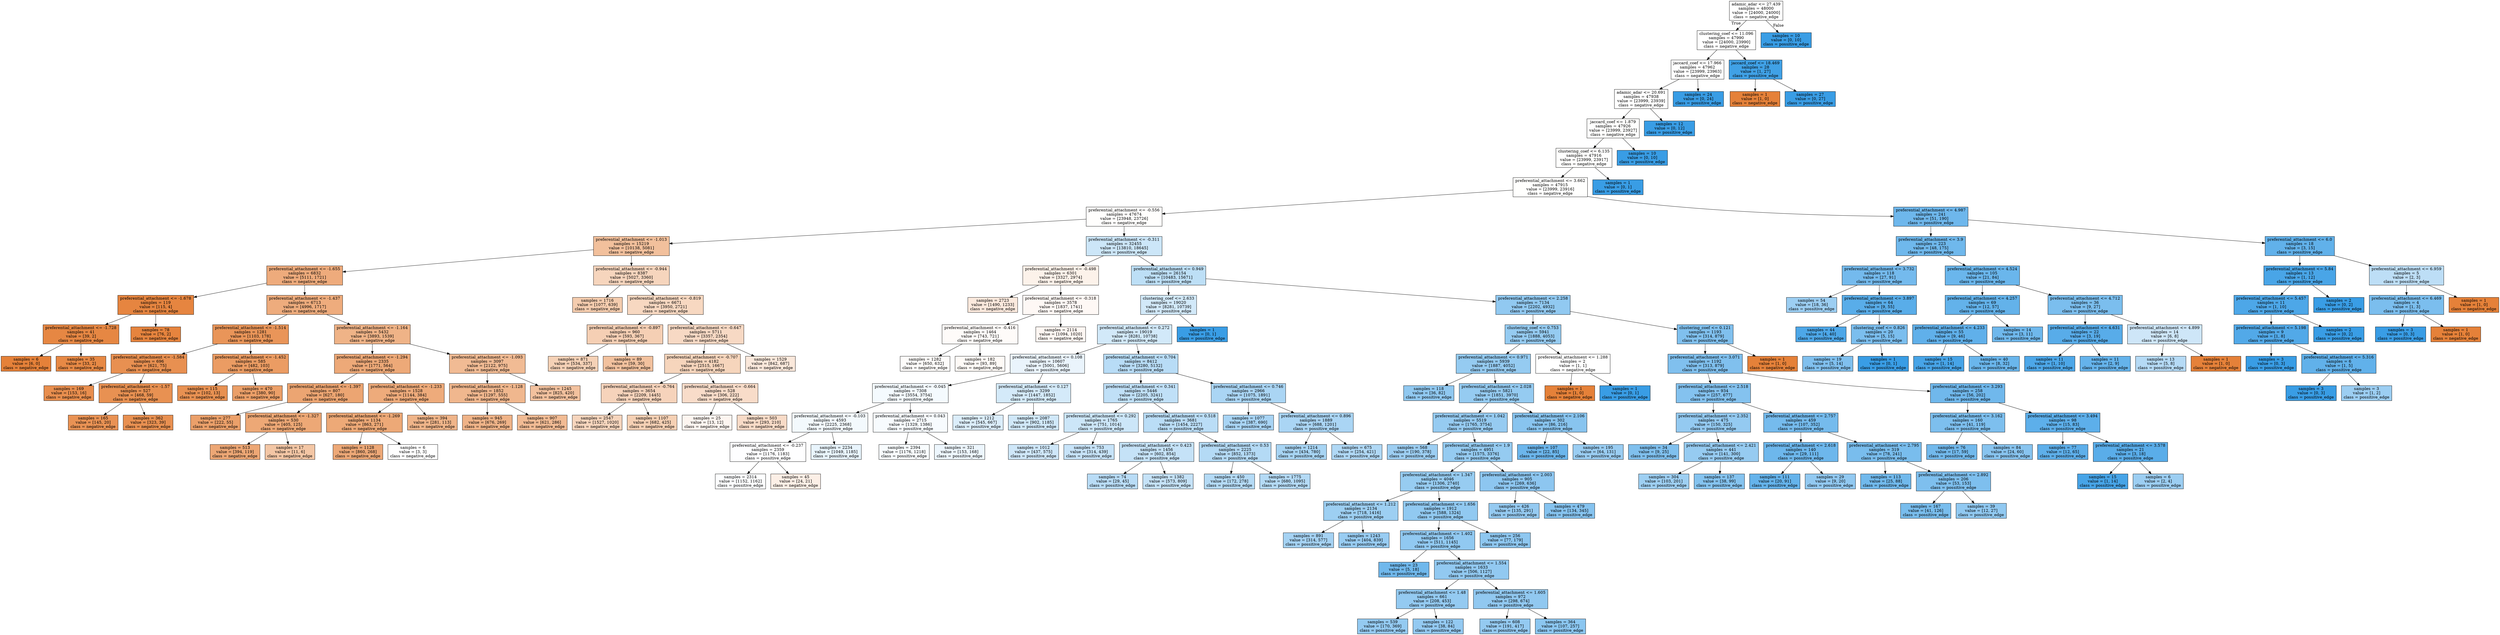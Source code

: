 digraph Tree {
node [shape=box, style="filled", color="black"] ;
0 [label="adamic_adar <= 27.439\nsamples = 48000\nvalue = [24000, 24000]\nclass = negative_edge", fillcolor="#ffffff"] ;
1 [label="clustering_coef <= 11.096\nsamples = 47990\nvalue = [24000, 23990]\nclass = negative_edge", fillcolor="#ffffff"] ;
0 -> 1 [labeldistance=2.5, labelangle=45, headlabel="True"] ;
2 [label="jaccard_coef <= 17.966\nsamples = 47962\nvalue = [23999, 23963]\nclass = negative_edge", fillcolor="#ffffff"] ;
1 -> 2 ;
3 [label="adamic_adar <= 20.691\nsamples = 47938\nvalue = [23999, 23939]\nclass = negative_edge", fillcolor="#ffffff"] ;
2 -> 3 ;
4 [label="jaccard_coef <= 1.879\nsamples = 47926\nvalue = [23999, 23927]\nclass = negative_edge", fillcolor="#fffffe"] ;
3 -> 4 ;
5 [label="clustering_coef <= 6.135\nsamples = 47916\nvalue = [23999, 23917]\nclass = negative_edge", fillcolor="#fffffe"] ;
4 -> 5 ;
6 [label="preferential_attachment <= 3.662\nsamples = 47915\nvalue = [23999, 23916]\nclass = negative_edge", fillcolor="#fffffe"] ;
5 -> 6 ;
7 [label="preferential_attachment <= -0.556\nsamples = 47674\nvalue = [23948, 23726]\nclass = negative_edge", fillcolor="#fffefd"] ;
6 -> 7 ;
8 [label="preferential_attachment <= -1.013\nsamples = 15219\nvalue = [10138, 5081]\nclass = negative_edge", fillcolor="#f2c09c"] ;
7 -> 8 ;
9 [label="preferential_attachment <= -1.655\nsamples = 6832\nvalue = [5111, 1721]\nclass = negative_edge", fillcolor="#eeab7c"] ;
8 -> 9 ;
10 [label="preferential_attachment <= -1.678\nsamples = 119\nvalue = [115, 4]\nclass = negative_edge", fillcolor="#e68540"] ;
9 -> 10 ;
11 [label="preferential_attachment <= -1.728\nsamples = 41\nvalue = [39, 2]\nclass = negative_edge", fillcolor="#e68743"] ;
10 -> 11 ;
12 [label="samples = 6\nvalue = [6, 0]\nclass = negative_edge", fillcolor="#e58139"] ;
11 -> 12 ;
13 [label="samples = 35\nvalue = [33, 2]\nclass = negative_edge", fillcolor="#e78945"] ;
11 -> 13 ;
14 [label="samples = 78\nvalue = [76, 2]\nclass = negative_edge", fillcolor="#e6843e"] ;
10 -> 14 ;
15 [label="preferential_attachment <= -1.437\nsamples = 6713\nvalue = [4996, 1717]\nclass = negative_edge", fillcolor="#eeac7d"] ;
9 -> 15 ;
16 [label="preferential_attachment <= -1.514\nsamples = 1281\nvalue = [1103, 178]\nclass = negative_edge", fillcolor="#e99559"] ;
15 -> 16 ;
17 [label="preferential_attachment <= -1.584\nsamples = 696\nvalue = [621, 75]\nclass = negative_edge", fillcolor="#e89051"] ;
16 -> 17 ;
18 [label="samples = 169\nvalue = [153, 16]\nclass = negative_edge", fillcolor="#e88e4e"] ;
17 -> 18 ;
19 [label="preferential_attachment <= -1.57\nsamples = 527\nvalue = [468, 59]\nclass = negative_edge", fillcolor="#e89152"] ;
17 -> 19 ;
20 [label="samples = 165\nvalue = [145, 20]\nclass = negative_edge", fillcolor="#e99254"] ;
19 -> 20 ;
21 [label="samples = 362\nvalue = [323, 39]\nclass = negative_edge", fillcolor="#e89051"] ;
19 -> 21 ;
22 [label="preferential_attachment <= -1.452\nsamples = 585\nvalue = [482, 103]\nclass = negative_edge", fillcolor="#eb9c63"] ;
16 -> 22 ;
23 [label="samples = 115\nvalue = [102, 13]\nclass = negative_edge", fillcolor="#e89152"] ;
22 -> 23 ;
24 [label="samples = 470\nvalue = [380, 90]\nclass = negative_edge", fillcolor="#eb9f68"] ;
22 -> 24 ;
25 [label="preferential_attachment <= -1.164\nsamples = 5432\nvalue = [3893, 1539]\nclass = negative_edge", fillcolor="#efb387"] ;
15 -> 25 ;
26 [label="preferential_attachment <= -1.294\nsamples = 2335\nvalue = [1771, 564]\nclass = negative_edge", fillcolor="#eda978"] ;
25 -> 26 ;
27 [label="preferential_attachment <= -1.397\nsamples = 807\nvalue = [627, 180]\nclass = negative_edge", fillcolor="#eca572"] ;
26 -> 27 ;
28 [label="samples = 277\nvalue = [222, 55]\nclass = negative_edge", fillcolor="#eba06a"] ;
27 -> 28 ;
29 [label="preferential_attachment <= -1.327\nsamples = 530\nvalue = [405, 125]\nclass = negative_edge", fillcolor="#eda876"] ;
27 -> 29 ;
30 [label="samples = 513\nvalue = [394, 119]\nclass = negative_edge", fillcolor="#eda775"] ;
29 -> 30 ;
31 [label="samples = 17\nvalue = [11, 6]\nclass = negative_edge", fillcolor="#f3c6a5"] ;
29 -> 31 ;
32 [label="preferential_attachment <= -1.233\nsamples = 1528\nvalue = [1144, 384]\nclass = negative_edge", fillcolor="#eeab7b"] ;
26 -> 32 ;
33 [label="preferential_attachment <= -1.269\nsamples = 1134\nvalue = [863, 271]\nclass = negative_edge", fillcolor="#eda977"] ;
32 -> 33 ;
34 [label="samples = 1128\nvalue = [860, 268]\nclass = negative_edge", fillcolor="#eda877"] ;
33 -> 34 ;
35 [label="samples = 6\nvalue = [3, 3]\nclass = negative_edge", fillcolor="#ffffff"] ;
33 -> 35 ;
36 [label="samples = 394\nvalue = [281, 113]\nclass = negative_edge", fillcolor="#efb489"] ;
32 -> 36 ;
37 [label="preferential_attachment <= -1.093\nsamples = 3097\nvalue = [2122, 975]\nclass = negative_edge", fillcolor="#f1bb94"] ;
25 -> 37 ;
38 [label="preferential_attachment <= -1.128\nsamples = 1852\nvalue = [1297, 555]\nclass = negative_edge", fillcolor="#f0b78e"] ;
37 -> 38 ;
39 [label="samples = 945\nvalue = [676, 269]\nclass = negative_edge", fillcolor="#efb388"] ;
38 -> 39 ;
40 [label="samples = 907\nvalue = [621, 286]\nclass = negative_edge", fillcolor="#f1bb94"] ;
38 -> 40 ;
41 [label="samples = 1245\nvalue = [825, 420]\nclass = negative_edge", fillcolor="#f2c19e"] ;
37 -> 41 ;
42 [label="preferential_attachment <= -0.944\nsamples = 8387\nvalue = [5027, 3360]\nclass = negative_edge", fillcolor="#f6d5bd"] ;
8 -> 42 ;
43 [label="samples = 1716\nvalue = [1077, 639]\nclass = negative_edge", fillcolor="#f4ccae"] ;
42 -> 43 ;
44 [label="preferential_attachment <= -0.819\nsamples = 6671\nvalue = [3950, 2721]\nclass = negative_edge", fillcolor="#f7d8c1"] ;
42 -> 44 ;
45 [label="preferential_attachment <= -0.897\nsamples = 960\nvalue = [593, 367]\nclass = negative_edge", fillcolor="#f5cfb4"] ;
44 -> 45 ;
46 [label="samples = 871\nvalue = [534, 337]\nclass = negative_edge", fillcolor="#f5d1b6"] ;
45 -> 46 ;
47 [label="samples = 89\nvalue = [59, 30]\nclass = negative_edge", fillcolor="#f2c19e"] ;
45 -> 47 ;
48 [label="preferential_attachment <= -0.647\nsamples = 5711\nvalue = [3357, 2354]\nclass = negative_edge", fillcolor="#f7d9c4"] ;
44 -> 48 ;
49 [label="preferential_attachment <= -0.707\nsamples = 4182\nvalue = [2515, 1667]\nclass = negative_edge", fillcolor="#f6d5bc"] ;
48 -> 49 ;
50 [label="preferential_attachment <= -0.764\nsamples = 3654\nvalue = [2209, 1445]\nclass = negative_edge", fillcolor="#f6d3bb"] ;
49 -> 50 ;
51 [label="samples = 2547\nvalue = [1527, 1020]\nclass = negative_edge", fillcolor="#f6d5bd"] ;
50 -> 51 ;
52 [label="samples = 1107\nvalue = [682, 425]\nclass = negative_edge", fillcolor="#f5d0b4"] ;
50 -> 52 ;
53 [label="preferential_attachment <= -0.664\nsamples = 528\nvalue = [306, 222]\nclass = negative_edge", fillcolor="#f8dcc9"] ;
49 -> 53 ;
54 [label="samples = 25\nvalue = [13, 12]\nclass = negative_edge", fillcolor="#fdf5f0"] ;
53 -> 54 ;
55 [label="samples = 503\nvalue = [293, 210]\nclass = negative_edge", fillcolor="#f8dbc7"] ;
53 -> 55 ;
56 [label="samples = 1529\nvalue = [842, 687]\nclass = negative_edge", fillcolor="#fae8db"] ;
48 -> 56 ;
57 [label="preferential_attachment <= -0.311\nsamples = 32455\nvalue = [13810, 18645]\nclass = possitive_edge", fillcolor="#cce6f8"] ;
7 -> 57 ;
58 [label="preferential_attachment <= -0.498\nsamples = 6301\nvalue = [3327, 2974]\nclass = negative_edge", fillcolor="#fcf2ea"] ;
57 -> 58 ;
59 [label="samples = 2723\nvalue = [1490, 1233]\nclass = negative_edge", fillcolor="#fbe9dd"] ;
58 -> 59 ;
60 [label="preferential_attachment <= -0.318\nsamples = 3578\nvalue = [1837, 1741]\nclass = negative_edge", fillcolor="#fef8f5"] ;
58 -> 60 ;
61 [label="preferential_attachment <= -0.416\nsamples = 1464\nvalue = [743, 721]\nclass = negative_edge", fillcolor="#fefbf9"] ;
60 -> 61 ;
62 [label="samples = 1282\nvalue = [650, 632]\nclass = negative_edge", fillcolor="#fefcfa"] ;
61 -> 62 ;
63 [label="samples = 182\nvalue = [93, 89]\nclass = negative_edge", fillcolor="#fefaf6"] ;
61 -> 63 ;
64 [label="samples = 2114\nvalue = [1094, 1020]\nclass = negative_edge", fillcolor="#fdf6f2"] ;
60 -> 64 ;
65 [label="preferential_attachment <= 0.949\nsamples = 26154\nvalue = [10483, 15671]\nclass = possitive_edge", fillcolor="#bddff6"] ;
57 -> 65 ;
66 [label="clustering_coef <= 2.633\nsamples = 19020\nvalue = [8281, 10739]\nclass = possitive_edge", fillcolor="#d2e9f9"] ;
65 -> 66 ;
67 [label="preferential_attachment <= 0.272\nsamples = 19019\nvalue = [8281, 10738]\nclass = possitive_edge", fillcolor="#d2e9f9"] ;
66 -> 67 ;
68 [label="preferential_attachment <= 0.108\nsamples = 10607\nvalue = [5001, 5606]\nclass = possitive_edge", fillcolor="#eaf4fc"] ;
67 -> 68 ;
69 [label="preferential_attachment <= -0.045\nsamples = 7308\nvalue = [3554, 3754]\nclass = possitive_edge", fillcolor="#f4fafe"] ;
68 -> 69 ;
70 [label="preferential_attachment <= -0.103\nsamples = 4593\nvalue = [2225, 2368]\nclass = possitive_edge", fillcolor="#f3f9fd"] ;
69 -> 70 ;
71 [label="preferential_attachment <= -0.237\nsamples = 2359\nvalue = [1176, 1183]\nclass = possitive_edge", fillcolor="#fefeff"] ;
70 -> 71 ;
72 [label="samples = 2314\nvalue = [1152, 1162]\nclass = possitive_edge", fillcolor="#fdfeff"] ;
71 -> 72 ;
73 [label="samples = 45\nvalue = [24, 21]\nclass = negative_edge", fillcolor="#fcefe6"] ;
71 -> 73 ;
74 [label="samples = 2234\nvalue = [1049, 1185]\nclass = possitive_edge", fillcolor="#e8f4fc"] ;
70 -> 74 ;
75 [label="preferential_attachment <= 0.043\nsamples = 2715\nvalue = [1329, 1386]\nclass = possitive_edge", fillcolor="#f7fbfe"] ;
69 -> 75 ;
76 [label="samples = 2394\nvalue = [1176, 1218]\nclass = possitive_edge", fillcolor="#f8fcfe"] ;
75 -> 76 ;
77 [label="samples = 321\nvalue = [153, 168]\nclass = possitive_edge", fillcolor="#edf6fd"] ;
75 -> 77 ;
78 [label="preferential_attachment <= 0.127\nsamples = 3299\nvalue = [1447, 1852]\nclass = possitive_edge", fillcolor="#d4eaf9"] ;
68 -> 78 ;
79 [label="samples = 1212\nvalue = [545, 667]\nclass = possitive_edge", fillcolor="#dbedfa"] ;
78 -> 79 ;
80 [label="samples = 2087\nvalue = [902, 1185]\nclass = possitive_edge", fillcolor="#d0e8f9"] ;
78 -> 80 ;
81 [label="preferential_attachment <= 0.704\nsamples = 8412\nvalue = [3280, 5132]\nclass = possitive_edge", fillcolor="#b8dcf6"] ;
67 -> 81 ;
82 [label="preferential_attachment <= 0.341\nsamples = 5446\nvalue = [2205, 3241]\nclass = possitive_edge", fillcolor="#c0e0f7"] ;
81 -> 82 ;
83 [label="preferential_attachment <= 0.292\nsamples = 1765\nvalue = [751, 1014]\nclass = possitive_edge", fillcolor="#cce6f8"] ;
82 -> 83 ;
84 [label="samples = 1012\nvalue = [437, 575]\nclass = possitive_edge", fillcolor="#cfe7f9"] ;
83 -> 84 ;
85 [label="samples = 753\nvalue = [314, 439]\nclass = possitive_edge", fillcolor="#c7e3f8"] ;
83 -> 85 ;
86 [label="preferential_attachment <= 0.518\nsamples = 3681\nvalue = [1454, 2227]\nclass = possitive_edge", fillcolor="#baddf6"] ;
82 -> 86 ;
87 [label="preferential_attachment <= 0.423\nsamples = 1456\nvalue = [602, 854]\nclass = possitive_edge", fillcolor="#c5e2f7"] ;
86 -> 87 ;
88 [label="samples = 74\nvalue = [29, 45]\nclass = possitive_edge", fillcolor="#b9dcf6"] ;
87 -> 88 ;
89 [label="samples = 1382\nvalue = [573, 809]\nclass = possitive_edge", fillcolor="#c5e2f7"] ;
87 -> 89 ;
90 [label="preferential_attachment <= 0.53\nsamples = 2225\nvalue = [852, 1373]\nclass = possitive_edge", fillcolor="#b4daf5"] ;
86 -> 90 ;
91 [label="samples = 450\nvalue = [172, 278]\nclass = possitive_edge", fillcolor="#b4daf5"] ;
90 -> 91 ;
92 [label="samples = 1775\nvalue = [680, 1095]\nclass = possitive_edge", fillcolor="#b4daf5"] ;
90 -> 92 ;
93 [label="preferential_attachment <= 0.746\nsamples = 2966\nvalue = [1075, 1891]\nclass = possitive_edge", fillcolor="#aad5f4"] ;
81 -> 93 ;
94 [label="samples = 1077\nvalue = [387, 690]\nclass = possitive_edge", fillcolor="#a8d4f4"] ;
93 -> 94 ;
95 [label="preferential_attachment <= 0.896\nsamples = 1889\nvalue = [688, 1201]\nclass = possitive_edge", fillcolor="#aad5f4"] ;
93 -> 95 ;
96 [label="samples = 1214\nvalue = [434, 780]\nclass = possitive_edge", fillcolor="#a7d4f3"] ;
95 -> 96 ;
97 [label="samples = 675\nvalue = [254, 421]\nclass = possitive_edge", fillcolor="#b0d8f5"] ;
95 -> 97 ;
98 [label="samples = 1\nvalue = [0, 1]\nclass = possitive_edge", fillcolor="#399de5"] ;
66 -> 98 ;
99 [label="preferential_attachment <= 2.258\nsamples = 7134\nvalue = [2202, 4932]\nclass = possitive_edge", fillcolor="#91c9f1"] ;
65 -> 99 ;
100 [label="clustering_coef <= 0.753\nsamples = 5941\nvalue = [1888, 4053]\nclass = possitive_edge", fillcolor="#95cbf1"] ;
99 -> 100 ;
101 [label="preferential_attachment <= 0.971\nsamples = 5939\nvalue = [1887, 4052]\nclass = possitive_edge", fillcolor="#95cbf1"] ;
100 -> 101 ;
102 [label="samples = 118\nvalue = [36, 82]\nclass = possitive_edge", fillcolor="#90c8f0"] ;
101 -> 102 ;
103 [label="preferential_attachment <= 2.028\nsamples = 5821\nvalue = [1851, 3970]\nclass = possitive_edge", fillcolor="#95cbf1"] ;
101 -> 103 ;
104 [label="preferential_attachment <= 1.042\nsamples = 5519\nvalue = [1765, 3754]\nclass = possitive_edge", fillcolor="#96cbf1"] ;
103 -> 104 ;
105 [label="samples = 568\nvalue = [190, 378]\nclass = possitive_edge", fillcolor="#9dcef2"] ;
104 -> 105 ;
106 [label="preferential_attachment <= 1.9\nsamples = 4951\nvalue = [1575, 3376]\nclass = possitive_edge", fillcolor="#95cbf1"] ;
104 -> 106 ;
107 [label="preferential_attachment <= 1.347\nsamples = 4046\nvalue = [1306, 2740]\nclass = possitive_edge", fillcolor="#97ccf1"] ;
106 -> 107 ;
108 [label="preferential_attachment <= 1.212\nsamples = 2134\nvalue = [718, 1416]\nclass = possitive_edge", fillcolor="#9dcff2"] ;
107 -> 108 ;
109 [label="samples = 891\nvalue = [314, 577]\nclass = possitive_edge", fillcolor="#a5d2f3"] ;
108 -> 109 ;
110 [label="samples = 1243\nvalue = [404, 839]\nclass = possitive_edge", fillcolor="#98ccf2"] ;
108 -> 110 ;
111 [label="preferential_attachment <= 1.656\nsamples = 1912\nvalue = [588, 1324]\nclass = possitive_edge", fillcolor="#91c9f1"] ;
107 -> 111 ;
112 [label="preferential_attachment <= 1.402\nsamples = 1656\nvalue = [511, 1145]\nclass = possitive_edge", fillcolor="#91c9f1"] ;
111 -> 112 ;
113 [label="samples = 23\nvalue = [5, 18]\nclass = possitive_edge", fillcolor="#70b8ec"] ;
112 -> 113 ;
114 [label="preferential_attachment <= 1.554\nsamples = 1633\nvalue = [506, 1127]\nclass = possitive_edge", fillcolor="#92c9f1"] ;
112 -> 114 ;
115 [label="preferential_attachment <= 1.48\nsamples = 661\nvalue = [208, 453]\nclass = possitive_edge", fillcolor="#94caf1"] ;
114 -> 115 ;
116 [label="samples = 539\nvalue = [170, 369]\nclass = possitive_edge", fillcolor="#94caf1"] ;
115 -> 116 ;
117 [label="samples = 122\nvalue = [38, 84]\nclass = possitive_edge", fillcolor="#93c9f1"] ;
115 -> 117 ;
118 [label="preferential_attachment <= 1.605\nsamples = 972\nvalue = [298, 674]\nclass = possitive_edge", fillcolor="#91c8f0"] ;
114 -> 118 ;
119 [label="samples = 608\nvalue = [191, 417]\nclass = possitive_edge", fillcolor="#94caf1"] ;
118 -> 119 ;
120 [label="samples = 364\nvalue = [107, 257]\nclass = possitive_edge", fillcolor="#8bc6f0"] ;
118 -> 120 ;
121 [label="samples = 256\nvalue = [77, 179]\nclass = possitive_edge", fillcolor="#8ec7f0"] ;
111 -> 121 ;
122 [label="preferential_attachment <= 2.003\nsamples = 905\nvalue = [269, 636]\nclass = possitive_edge", fillcolor="#8dc6f0"] ;
106 -> 122 ;
123 [label="samples = 426\nvalue = [135, 291]\nclass = possitive_edge", fillcolor="#95caf1"] ;
122 -> 123 ;
124 [label="samples = 479\nvalue = [134, 345]\nclass = possitive_edge", fillcolor="#86c3ef"] ;
122 -> 124 ;
125 [label="preferential_attachment <= 2.106\nsamples = 302\nvalue = [86, 216]\nclass = possitive_edge", fillcolor="#88c4ef"] ;
103 -> 125 ;
126 [label="samples = 107\nvalue = [22, 85]\nclass = possitive_edge", fillcolor="#6cb6ec"] ;
125 -> 126 ;
127 [label="samples = 195\nvalue = [64, 131]\nclass = possitive_edge", fillcolor="#9acdf2"] ;
125 -> 127 ;
128 [label="preferential_attachment <= 1.288\nsamples = 2\nvalue = [1, 1]\nclass = negative_edge", fillcolor="#ffffff"] ;
100 -> 128 ;
129 [label="samples = 1\nvalue = [1, 0]\nclass = negative_edge", fillcolor="#e58139"] ;
128 -> 129 ;
130 [label="samples = 1\nvalue = [0, 1]\nclass = possitive_edge", fillcolor="#399de5"] ;
128 -> 130 ;
131 [label="clustering_coef <= 0.121\nsamples = 1193\nvalue = [314, 879]\nclass = possitive_edge", fillcolor="#80c0ee"] ;
99 -> 131 ;
132 [label="preferential_attachment <= 3.071\nsamples = 1192\nvalue = [313, 879]\nclass = possitive_edge", fillcolor="#80c0ee"] ;
131 -> 132 ;
133 [label="preferential_attachment <= 2.518\nsamples = 934\nvalue = [257, 677]\nclass = possitive_edge", fillcolor="#84c2ef"] ;
132 -> 133 ;
134 [label="preferential_attachment <= 2.352\nsamples = 475\nvalue = [150, 325]\nclass = possitive_edge", fillcolor="#94caf1"] ;
133 -> 134 ;
135 [label="samples = 34\nvalue = [9, 25]\nclass = possitive_edge", fillcolor="#80c0ee"] ;
134 -> 135 ;
136 [label="preferential_attachment <= 2.421\nsamples = 441\nvalue = [141, 300]\nclass = possitive_edge", fillcolor="#96cbf1"] ;
134 -> 136 ;
137 [label="samples = 304\nvalue = [103, 201]\nclass = possitive_edge", fillcolor="#9ecff2"] ;
136 -> 137 ;
138 [label="samples = 137\nvalue = [38, 99]\nclass = possitive_edge", fillcolor="#85c3ef"] ;
136 -> 138 ;
139 [label="preferential_attachment <= 2.757\nsamples = 459\nvalue = [107, 352]\nclass = possitive_edge", fillcolor="#75bbed"] ;
133 -> 139 ;
140 [label="preferential_attachment <= 2.618\nsamples = 140\nvalue = [29, 111]\nclass = possitive_edge", fillcolor="#6db7ec"] ;
139 -> 140 ;
141 [label="samples = 111\nvalue = [20, 91]\nclass = possitive_edge", fillcolor="#65b3eb"] ;
140 -> 141 ;
142 [label="samples = 29\nvalue = [9, 20]\nclass = possitive_edge", fillcolor="#92c9f1"] ;
140 -> 142 ;
143 [label="preferential_attachment <= 2.795\nsamples = 319\nvalue = [78, 241]\nclass = possitive_edge", fillcolor="#79bded"] ;
139 -> 143 ;
144 [label="samples = 113\nvalue = [25, 88]\nclass = possitive_edge", fillcolor="#71b9ec"] ;
143 -> 144 ;
145 [label="preferential_attachment <= 2.892\nsamples = 206\nvalue = [53, 153]\nclass = possitive_edge", fillcolor="#7ebfee"] ;
143 -> 145 ;
146 [label="samples = 167\nvalue = [41, 126]\nclass = possitive_edge", fillcolor="#79bded"] ;
145 -> 146 ;
147 [label="samples = 39\nvalue = [12, 27]\nclass = possitive_edge", fillcolor="#91c9f1"] ;
145 -> 147 ;
148 [label="preferential_attachment <= 3.293\nsamples = 258\nvalue = [56, 202]\nclass = possitive_edge", fillcolor="#70b8ec"] ;
132 -> 148 ;
149 [label="preferential_attachment <= 3.162\nsamples = 160\nvalue = [41, 119]\nclass = possitive_edge", fillcolor="#7dbfee"] ;
148 -> 149 ;
150 [label="samples = 76\nvalue = [17, 59]\nclass = possitive_edge", fillcolor="#72b9ec"] ;
149 -> 150 ;
151 [label="samples = 84\nvalue = [24, 60]\nclass = possitive_edge", fillcolor="#88c4ef"] ;
149 -> 151 ;
152 [label="preferential_attachment <= 3.494\nsamples = 98\nvalue = [15, 83]\nclass = possitive_edge", fillcolor="#5dafea"] ;
148 -> 152 ;
153 [label="samples = 77\nvalue = [12, 65]\nclass = possitive_edge", fillcolor="#5eafea"] ;
152 -> 153 ;
154 [label="preferential_attachment <= 3.578\nsamples = 21\nvalue = [3, 18]\nclass = possitive_edge", fillcolor="#5aade9"] ;
152 -> 154 ;
155 [label="samples = 15\nvalue = [1, 14]\nclass = possitive_edge", fillcolor="#47a4e7"] ;
154 -> 155 ;
156 [label="samples = 6\nvalue = [2, 4]\nclass = possitive_edge", fillcolor="#9ccef2"] ;
154 -> 156 ;
157 [label="samples = 1\nvalue = [1, 0]\nclass = negative_edge", fillcolor="#e58139"] ;
131 -> 157 ;
158 [label="preferential_attachment <= 4.987\nsamples = 241\nvalue = [51, 190]\nclass = possitive_edge", fillcolor="#6eb7ec"] ;
6 -> 158 ;
159 [label="preferential_attachment <= 3.9\nsamples = 223\nvalue = [48, 175]\nclass = possitive_edge", fillcolor="#6fb8ec"] ;
158 -> 159 ;
160 [label="preferential_attachment <= 3.732\nsamples = 118\nvalue = [27, 91]\nclass = possitive_edge", fillcolor="#74baed"] ;
159 -> 160 ;
161 [label="samples = 54\nvalue = [18, 36]\nclass = possitive_edge", fillcolor="#9ccef2"] ;
160 -> 161 ;
162 [label="preferential_attachment <= 3.897\nsamples = 64\nvalue = [9, 55]\nclass = possitive_edge", fillcolor="#59ade9"] ;
160 -> 162 ;
163 [label="samples = 44\nvalue = [4, 40]\nclass = possitive_edge", fillcolor="#4da7e8"] ;
162 -> 163 ;
164 [label="clustering_coef <= 0.826\nsamples = 20\nvalue = [5, 15]\nclass = possitive_edge", fillcolor="#7bbeee"] ;
162 -> 164 ;
165 [label="samples = 19\nvalue = [5, 14]\nclass = possitive_edge", fillcolor="#80c0ee"] ;
164 -> 165 ;
166 [label="samples = 1\nvalue = [0, 1]\nclass = possitive_edge", fillcolor="#399de5"] ;
164 -> 166 ;
167 [label="preferential_attachment <= 4.524\nsamples = 105\nvalue = [21, 84]\nclass = possitive_edge", fillcolor="#6ab6ec"] ;
159 -> 167 ;
168 [label="preferential_attachment <= 4.257\nsamples = 69\nvalue = [12, 57]\nclass = possitive_edge", fillcolor="#63b2ea"] ;
167 -> 168 ;
169 [label="preferential_attachment <= 4.233\nsamples = 55\nvalue = [9, 46]\nclass = possitive_edge", fillcolor="#60b0ea"] ;
168 -> 169 ;
170 [label="samples = 15\nvalue = [1, 14]\nclass = possitive_edge", fillcolor="#47a4e7"] ;
169 -> 170 ;
171 [label="samples = 40\nvalue = [8, 32]\nclass = possitive_edge", fillcolor="#6ab6ec"] ;
169 -> 171 ;
172 [label="samples = 14\nvalue = [3, 11]\nclass = possitive_edge", fillcolor="#6fb8ec"] ;
168 -> 172 ;
173 [label="preferential_attachment <= 4.712\nsamples = 36\nvalue = [9, 27]\nclass = possitive_edge", fillcolor="#7bbeee"] ;
167 -> 173 ;
174 [label="preferential_attachment <= 4.631\nsamples = 22\nvalue = [3, 19]\nclass = possitive_edge", fillcolor="#58ace9"] ;
173 -> 174 ;
175 [label="samples = 11\nvalue = [1, 10]\nclass = possitive_edge", fillcolor="#4da7e8"] ;
174 -> 175 ;
176 [label="samples = 11\nvalue = [2, 9]\nclass = possitive_edge", fillcolor="#65b3eb"] ;
174 -> 176 ;
177 [label="preferential_attachment <= 4.899\nsamples = 14\nvalue = [6, 8]\nclass = possitive_edge", fillcolor="#cee6f8"] ;
173 -> 177 ;
178 [label="samples = 13\nvalue = [5, 8]\nclass = possitive_edge", fillcolor="#b5daf5"] ;
177 -> 178 ;
179 [label="samples = 1\nvalue = [1, 0]\nclass = negative_edge", fillcolor="#e58139"] ;
177 -> 179 ;
180 [label="preferential_attachment <= 6.0\nsamples = 18\nvalue = [3, 15]\nclass = possitive_edge", fillcolor="#61b1ea"] ;
158 -> 180 ;
181 [label="preferential_attachment <= 5.84\nsamples = 13\nvalue = [1, 12]\nclass = possitive_edge", fillcolor="#49a5e7"] ;
180 -> 181 ;
182 [label="preferential_attachment <= 5.457\nsamples = 11\nvalue = [1, 10]\nclass = possitive_edge", fillcolor="#4da7e8"] ;
181 -> 182 ;
183 [label="preferential_attachment <= 5.198\nsamples = 9\nvalue = [1, 8]\nclass = possitive_edge", fillcolor="#52a9e8"] ;
182 -> 183 ;
184 [label="samples = 3\nvalue = [0, 3]\nclass = possitive_edge", fillcolor="#399de5"] ;
183 -> 184 ;
185 [label="preferential_attachment <= 5.316\nsamples = 6\nvalue = [1, 5]\nclass = possitive_edge", fillcolor="#61b1ea"] ;
183 -> 185 ;
186 [label="samples = 3\nvalue = [0, 3]\nclass = possitive_edge", fillcolor="#399de5"] ;
185 -> 186 ;
187 [label="samples = 3\nvalue = [1, 2]\nclass = possitive_edge", fillcolor="#9ccef2"] ;
185 -> 187 ;
188 [label="samples = 2\nvalue = [0, 2]\nclass = possitive_edge", fillcolor="#399de5"] ;
182 -> 188 ;
189 [label="samples = 2\nvalue = [0, 2]\nclass = possitive_edge", fillcolor="#399de5"] ;
181 -> 189 ;
190 [label="preferential_attachment <= 6.959\nsamples = 5\nvalue = [2, 3]\nclass = possitive_edge", fillcolor="#bddef6"] ;
180 -> 190 ;
191 [label="preferential_attachment <= 6.469\nsamples = 4\nvalue = [1, 3]\nclass = possitive_edge", fillcolor="#7bbeee"] ;
190 -> 191 ;
192 [label="samples = 3\nvalue = [0, 3]\nclass = possitive_edge", fillcolor="#399de5"] ;
191 -> 192 ;
193 [label="samples = 1\nvalue = [1, 0]\nclass = negative_edge", fillcolor="#e58139"] ;
191 -> 193 ;
194 [label="samples = 1\nvalue = [1, 0]\nclass = negative_edge", fillcolor="#e58139"] ;
190 -> 194 ;
195 [label="samples = 1\nvalue = [0, 1]\nclass = possitive_edge", fillcolor="#399de5"] ;
5 -> 195 ;
196 [label="samples = 10\nvalue = [0, 10]\nclass = possitive_edge", fillcolor="#399de5"] ;
4 -> 196 ;
197 [label="samples = 12\nvalue = [0, 12]\nclass = possitive_edge", fillcolor="#399de5"] ;
3 -> 197 ;
198 [label="samples = 24\nvalue = [0, 24]\nclass = possitive_edge", fillcolor="#399de5"] ;
2 -> 198 ;
199 [label="jaccard_coef <= 18.469\nsamples = 28\nvalue = [1, 27]\nclass = possitive_edge", fillcolor="#40a1e6"] ;
1 -> 199 ;
200 [label="samples = 1\nvalue = [1, 0]\nclass = negative_edge", fillcolor="#e58139"] ;
199 -> 200 ;
201 [label="samples = 27\nvalue = [0, 27]\nclass = possitive_edge", fillcolor="#399de5"] ;
199 -> 201 ;
202 [label="samples = 10\nvalue = [0, 10]\nclass = possitive_edge", fillcolor="#399de5"] ;
0 -> 202 [labeldistance=2.5, labelangle=-45, headlabel="False"] ;
}